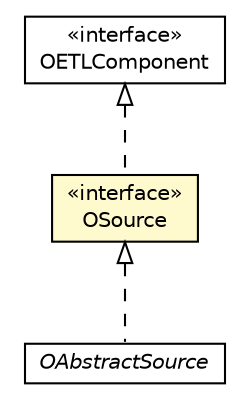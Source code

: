 #!/usr/local/bin/dot
#
# Class diagram 
# Generated by UMLGraph version R5_6-24-gf6e263 (http://www.umlgraph.org/)
#

digraph G {
	edge [fontname="Helvetica",fontsize=10,labelfontname="Helvetica",labelfontsize=10];
	node [fontname="Helvetica",fontsize=10,shape=plaintext];
	nodesep=0.25;
	ranksep=0.5;
	// com.orientechnologies.orient.etl.OETLComponent
	c3974861 [label=<<table title="com.orientechnologies.orient.etl.OETLComponent" border="0" cellborder="1" cellspacing="0" cellpadding="2" port="p" href="../OETLComponent.html">
		<tr><td><table border="0" cellspacing="0" cellpadding="1">
<tr><td align="center" balign="center"> &#171;interface&#187; </td></tr>
<tr><td align="center" balign="center"> OETLComponent </td></tr>
		</table></td></tr>
		</table>>, URL="../OETLComponent.html", fontname="Helvetica", fontcolor="black", fontsize=10.0];
	// com.orientechnologies.orient.etl.source.OAbstractSource
	c3974893 [label=<<table title="com.orientechnologies.orient.etl.source.OAbstractSource" border="0" cellborder="1" cellspacing="0" cellpadding="2" port="p" href="./OAbstractSource.html">
		<tr><td><table border="0" cellspacing="0" cellpadding="1">
<tr><td align="center" balign="center"><font face="Helvetica-Oblique"> OAbstractSource </font></td></tr>
		</table></td></tr>
		</table>>, URL="./OAbstractSource.html", fontname="Helvetica", fontcolor="black", fontsize=10.0];
	// com.orientechnologies.orient.etl.source.OSource
	c3974897 [label=<<table title="com.orientechnologies.orient.etl.source.OSource" border="0" cellborder="1" cellspacing="0" cellpadding="2" port="p" bgcolor="lemonChiffon" href="./OSource.html">
		<tr><td><table border="0" cellspacing="0" cellpadding="1">
<tr><td align="center" balign="center"> &#171;interface&#187; </td></tr>
<tr><td align="center" balign="center"> OSource </td></tr>
		</table></td></tr>
		</table>>, URL="./OSource.html", fontname="Helvetica", fontcolor="black", fontsize=10.0];
	//com.orientechnologies.orient.etl.source.OAbstractSource implements com.orientechnologies.orient.etl.source.OSource
	c3974897:p -> c3974893:p [dir=back,arrowtail=empty,style=dashed];
	//com.orientechnologies.orient.etl.source.OSource implements com.orientechnologies.orient.etl.OETLComponent
	c3974861:p -> c3974897:p [dir=back,arrowtail=empty,style=dashed];
}

